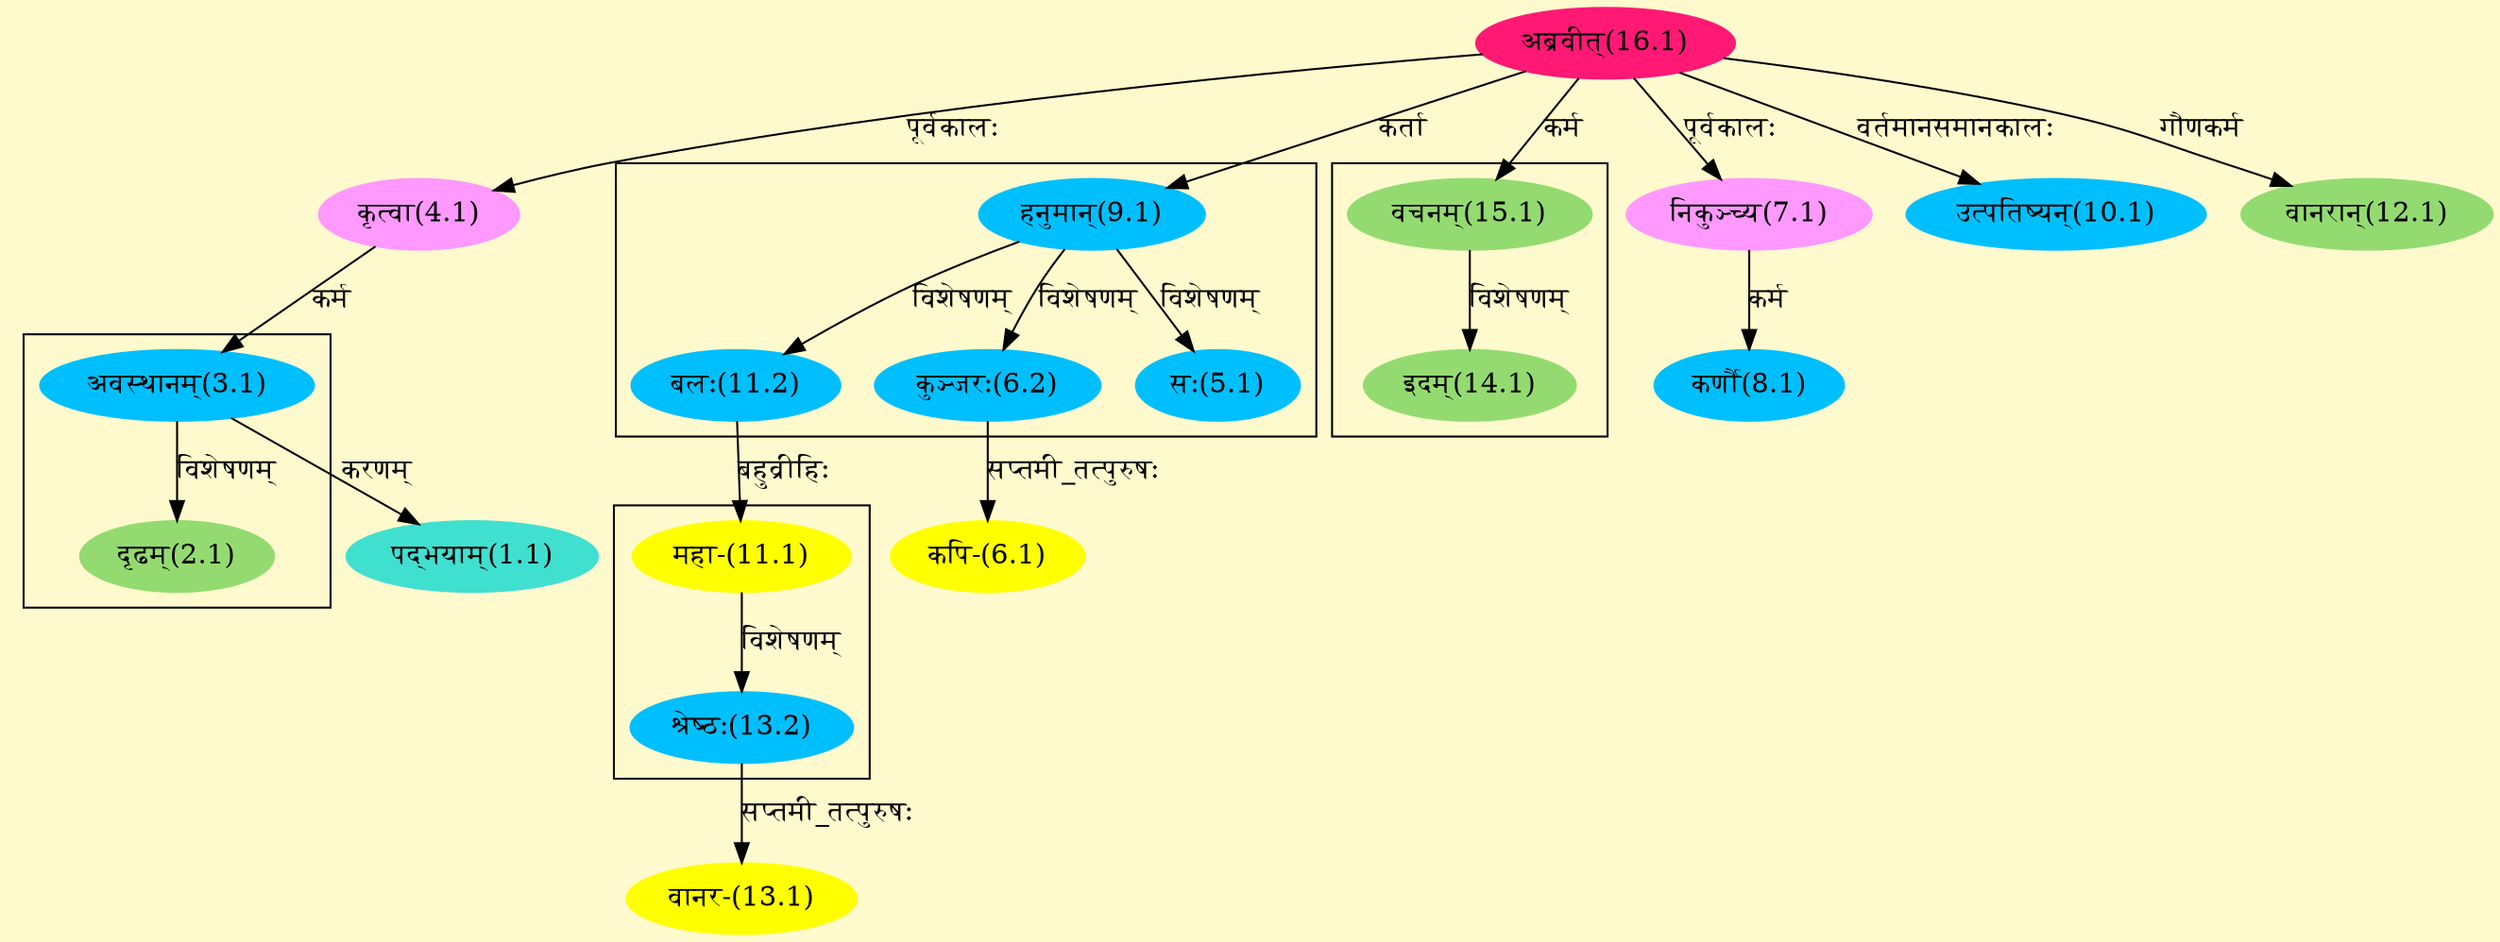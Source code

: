 digraph G{
rankdir=BT;
 compound=true;
 bgcolor="lemonchiffon1";

subgraph cluster_1{
Node2_1 [style=filled, color="#93DB70" label = "दृढम्(2.1)"]
Node3_1 [style=filled, color="#00BFFF" label = "अवस्थानम्(3.1)"]

}

subgraph cluster_2{
Node5_1 [style=filled, color="#00BFFF" label = "सः(5.1)"]
Node9_1 [style=filled, color="#00BFFF" label = "हनुमान्(9.1)"]
Node6_2 [style=filled, color="#00BFFF" label = "कुञ्जरः(6.2)"]
Node11_2 [style=filled, color="#00BFFF" label = "बलः(11.2)"]

}

subgraph cluster_3{
Node13_2 [style=filled, color="#00BFFF" label = "श्रेष्ठः(13.2)"]
Node11_1 [style=filled, color="#FFFF00" label = "महा-(11.1)"]

}

subgraph cluster_4{
Node14_1 [style=filled, color="#93DB70" label = "इदम्(14.1)"]
Node15_1 [style=filled, color="#93DB70" label = "वचनम्(15.1)"]

}
Node1_1 [style=filled, color="#40E0D0" label = "पद्भयाम्(1.1)"]
Node3_1 [style=filled, color="#00BFFF" label = "अवस्थानम्(3.1)"]
Node4_1 [style=filled, color="#FF99FF" label = "कृत्वा(4.1)"]
Node16_1 [style=filled, color="#FF1975" label = "अब्रवीत्(16.1)"]
Node6_1 [style=filled, color="#FFFF00" label = "कपि-(6.1)"]
Node6_2 [style=filled, color="#00BFFF" label = "कुञ्जरः(6.2)"]
Node7_1 [style=filled, color="#FF99FF" label = "निकुञ्च्य(7.1)"]
Node8_1 [style=filled, color="#00BFFF" label = "कर्णौ(8.1)"]
Node9_1 [style=filled, color="#00BFFF" label = "हनुमान्(9.1)"]
Node10_1 [style=filled, color="#00BFFF" label = "उत्पतिष्यन्(10.1)"]
Node11_1 [style=filled, color="#FFFF00" label = "महा-(11.1)"]
Node11_2 [style=filled, color="#00BFFF" label = "बलः(11.2)"]
Node12_1 [style=filled, color="#93DB70" label = "वानरान्(12.1)"]
Node13_1 [style=filled, color="#FFFF00" label = "वानर-(13.1)"]
Node13_2 [style=filled, color="#00BFFF" label = "श्रेष्ठः(13.2)"]
Node15_1 [style=filled, color="#93DB70" label = "वचनम्(15.1)"]
/* Start of Relations section */

Node1_1 -> Node3_1 [  label="करणम्"  dir="back" ]
Node2_1 -> Node3_1 [  label="विशेषणम्"  dir="back" ]
Node3_1 -> Node4_1 [  label="कर्म"  dir="back" ]
Node4_1 -> Node16_1 [  label="पूर्वकालः"  dir="back" ]
Node5_1 -> Node9_1 [  label="विशेषणम्"  dir="back" ]
Node6_1 -> Node6_2 [  label="सप्तमी_तत्पुरुषः"  dir="back" ]
Node6_2 -> Node9_1 [  label="विशेषणम्"  dir="back" ]
Node7_1 -> Node16_1 [  label="पूर्वकालः"  dir="back" ]
Node8_1 -> Node7_1 [  label="कर्म"  dir="back" ]
Node9_1 -> Node16_1 [  label="कर्ता"  dir="back" ]
Node10_1 -> Node16_1 [  label="वर्तमानसमानकालः"  dir="back" ]
Node11_1 -> Node11_2 [  label="बहुव्रीहिः"  dir="back" ]
Node11_2 -> Node9_1 [  label="विशेषणम्"  dir="back" ]
Node12_1 -> Node16_1 [  label="गौणकर्म"  dir="back" ]
Node13_1 -> Node13_2 [  label="सप्तमी_तत्पुरुषः"  dir="back" ]
Node13_2 -> Node11_1 [  label="विशेषणम्"  dir="back" ]
Node14_1 -> Node15_1 [  label="विशेषणम्"  dir="back" ]
Node15_1 -> Node16_1 [  label="कर्म"  dir="back" ]
}
